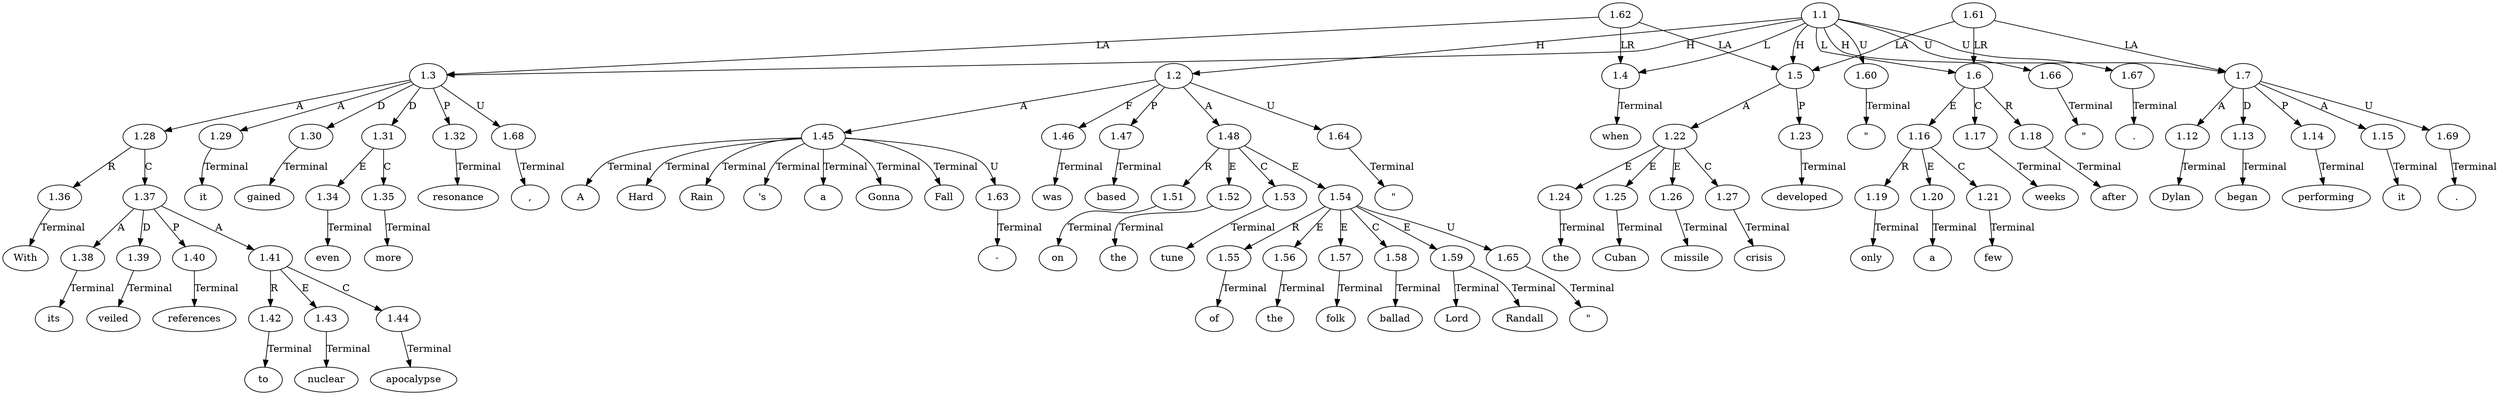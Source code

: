 // Graph
digraph {
	0.1 [label="\"" ordering=out]
	0.10 [label="\"" ordering=out]
	0.11 [label=was ordering=out]
	0.12 [label=based ordering=out]
	0.13 [label=on ordering=out]
	0.14 [label=the ordering=out]
	0.15 [label=tune ordering=out]
	0.16 [label=of ordering=out]
	0.17 [label=the ordering=out]
	0.18 [label=folk ordering=out]
	0.19 [label=ballad ordering=out]
	0.2 [label=A ordering=out]
	0.20 [label="\"" ordering=out]
	0.21 [label=Lord ordering=out]
	0.22 [label=Randall ordering=out]
	0.23 [label="\"" ordering=out]
	0.24 [label="." ordering=out]
	0.25 [label=With ordering=out]
	0.26 [label=its ordering=out]
	0.27 [label=veiled ordering=out]
	0.28 [label=references ordering=out]
	0.29 [label=to ordering=out]
	0.3 [label=Hard ordering=out]
	0.30 [label=nuclear ordering=out]
	0.31 [label=apocalypse ordering=out]
	0.32 [label="," ordering=out]
	0.33 [label=it ordering=out]
	0.34 [label=gained ordering=out]
	0.35 [label=even ordering=out]
	0.36 [label=more ordering=out]
	0.37 [label=resonance ordering=out]
	0.38 [label=when ordering=out]
	0.39 [label=the ordering=out]
	0.4 [label=Rain ordering=out]
	0.40 [label=Cuban ordering=out]
	0.41 [label=missile ordering=out]
	0.42 [label=crisis ordering=out]
	0.43 [label=developed ordering=out]
	0.44 [label=only ordering=out]
	0.45 [label=a ordering=out]
	0.46 [label=few ordering=out]
	0.47 [label=weeks ordering=out]
	0.48 [label=after ordering=out]
	0.49 [label=Dylan ordering=out]
	0.5 [label="'s" ordering=out]
	0.50 [label=began ordering=out]
	0.51 [label=performing ordering=out]
	0.52 [label=it ordering=out]
	0.53 [label="." ordering=out]
	0.6 [label=a ordering=out]
	0.7 [label="-" ordering=out]
	0.8 [label=Gonna ordering=out]
	0.9 [label=Fall ordering=out]
	1.1 [label=1.1 ordering=out]
	1.2 [label=1.2 ordering=out]
	1.3 [label=1.3 ordering=out]
	1.4 [label=1.4 ordering=out]
	1.5 [label=1.5 ordering=out]
	1.6 [label=1.6 ordering=out]
	1.7 [label=1.7 ordering=out]
	1.12 [label=1.12 ordering=out]
	1.13 [label=1.13 ordering=out]
	1.14 [label=1.14 ordering=out]
	1.15 [label=1.15 ordering=out]
	1.16 [label=1.16 ordering=out]
	1.17 [label=1.17 ordering=out]
	1.18 [label=1.18 ordering=out]
	1.19 [label=1.19 ordering=out]
	1.20 [label=1.20 ordering=out]
	1.21 [label=1.21 ordering=out]
	1.22 [label=1.22 ordering=out]
	1.23 [label=1.23 ordering=out]
	1.24 [label=1.24 ordering=out]
	1.25 [label=1.25 ordering=out]
	1.26 [label=1.26 ordering=out]
	1.27 [label=1.27 ordering=out]
	1.28 [label=1.28 ordering=out]
	1.29 [label=1.29 ordering=out]
	1.30 [label=1.30 ordering=out]
	1.31 [label=1.31 ordering=out]
	1.32 [label=1.32 ordering=out]
	1.34 [label=1.34 ordering=out]
	1.35 [label=1.35 ordering=out]
	1.36 [label=1.36 ordering=out]
	1.37 [label=1.37 ordering=out]
	1.38 [label=1.38 ordering=out]
	1.39 [label=1.39 ordering=out]
	1.40 [label=1.40 ordering=out]
	1.41 [label=1.41 ordering=out]
	1.42 [label=1.42 ordering=out]
	1.43 [label=1.43 ordering=out]
	1.44 [label=1.44 ordering=out]
	1.45 [label=1.45 ordering=out]
	1.46 [label=1.46 ordering=out]
	1.47 [label=1.47 ordering=out]
	1.48 [label=1.48 ordering=out]
	1.51 [label=1.51 ordering=out]
	1.52 [label=1.52 ordering=out]
	1.53 [label=1.53 ordering=out]
	1.54 [label=1.54 ordering=out]
	1.55 [label=1.55 ordering=out]
	1.56 [label=1.56 ordering=out]
	1.57 [label=1.57 ordering=out]
	1.58 [label=1.58 ordering=out]
	1.59 [label=1.59 ordering=out]
	1.60 [label=1.60 ordering=out]
	1.61 [label=1.61 ordering=out]
	1.62 [label=1.62 ordering=out]
	1.63 [label=1.63 ordering=out]
	1.64 [label=1.64 ordering=out]
	1.65 [label=1.65 ordering=out]
	1.66 [label=1.66 ordering=out]
	1.67 [label=1.67 ordering=out]
	1.68 [label=1.68 ordering=out]
	1.69 [label=1.69 ordering=out]
	1.1 -> 1.2 [label=H ordering=out]
	1.1 -> 1.3 [label=H ordering=out]
	1.1 -> 1.4 [label=L ordering=out]
	1.1 -> 1.5 [label=H ordering=out]
	1.1 -> 1.6 [label=L ordering=out]
	1.1 -> 1.7 [label=H ordering=out]
	1.1 -> 1.60 [label=U ordering=out]
	1.1 -> 1.66 [label=U ordering=out]
	1.1 -> 1.67 [label=U ordering=out]
	1.2 -> 1.45 [label=A ordering=out]
	1.2 -> 1.46 [label=F ordering=out]
	1.2 -> 1.47 [label=P ordering=out]
	1.2 -> 1.48 [label=A ordering=out]
	1.2 -> 1.64 [label=U ordering=out]
	1.3 -> 1.28 [label=A ordering=out]
	1.3 -> 1.29 [label=A ordering=out]
	1.3 -> 1.30 [label=D ordering=out]
	1.3 -> 1.31 [label=D ordering=out]
	1.3 -> 1.32 [label=P ordering=out]
	1.3 -> 1.68 [label=U ordering=out]
	1.4 -> 0.38 [label=Terminal ordering=out]
	1.5 -> 1.22 [label=A ordering=out]
	1.5 -> 1.23 [label=P ordering=out]
	1.6 -> 1.16 [label=E ordering=out]
	1.6 -> 1.17 [label=C ordering=out]
	1.6 -> 1.18 [label=R ordering=out]
	1.7 -> 1.12 [label=A ordering=out]
	1.7 -> 1.13 [label=D ordering=out]
	1.7 -> 1.14 [label=P ordering=out]
	1.7 -> 1.15 [label=A ordering=out]
	1.7 -> 1.69 [label=U ordering=out]
	1.12 -> 0.49 [label=Terminal ordering=out]
	1.13 -> 0.50 [label=Terminal ordering=out]
	1.14 -> 0.51 [label=Terminal ordering=out]
	1.15 -> 0.52 [label=Terminal ordering=out]
	1.16 -> 1.19 [label=R ordering=out]
	1.16 -> 1.20 [label=E ordering=out]
	1.16 -> 1.21 [label=C ordering=out]
	1.17 -> 0.47 [label=Terminal ordering=out]
	1.18 -> 0.48 [label=Terminal ordering=out]
	1.19 -> 0.44 [label=Terminal ordering=out]
	1.20 -> 0.45 [label=Terminal ordering=out]
	1.21 -> 0.46 [label=Terminal ordering=out]
	1.22 -> 1.24 [label=E ordering=out]
	1.22 -> 1.25 [label=E ordering=out]
	1.22 -> 1.26 [label=E ordering=out]
	1.22 -> 1.27 [label=C ordering=out]
	1.23 -> 0.43 [label=Terminal ordering=out]
	1.24 -> 0.39 [label=Terminal ordering=out]
	1.25 -> 0.40 [label=Terminal ordering=out]
	1.26 -> 0.41 [label=Terminal ordering=out]
	1.27 -> 0.42 [label=Terminal ordering=out]
	1.28 -> 1.36 [label=R ordering=out]
	1.28 -> 1.37 [label=C ordering=out]
	1.29 -> 0.33 [label=Terminal ordering=out]
	1.30 -> 0.34 [label=Terminal ordering=out]
	1.31 -> 1.34 [label=E ordering=out]
	1.31 -> 1.35 [label=C ordering=out]
	1.32 -> 0.37 [label=Terminal ordering=out]
	1.34 -> 0.35 [label=Terminal ordering=out]
	1.35 -> 0.36 [label=Terminal ordering=out]
	1.36 -> 0.25 [label=Terminal ordering=out]
	1.37 -> 1.38 [label=A ordering=out]
	1.37 -> 1.39 [label=D ordering=out]
	1.37 -> 1.40 [label=P ordering=out]
	1.37 -> 1.41 [label=A ordering=out]
	1.38 -> 0.26 [label=Terminal ordering=out]
	1.39 -> 0.27 [label=Terminal ordering=out]
	1.40 -> 0.28 [label=Terminal ordering=out]
	1.41 -> 1.42 [label=R ordering=out]
	1.41 -> 1.43 [label=E ordering=out]
	1.41 -> 1.44 [label=C ordering=out]
	1.42 -> 0.29 [label=Terminal ordering=out]
	1.43 -> 0.30 [label=Terminal ordering=out]
	1.44 -> 0.31 [label=Terminal ordering=out]
	1.45 -> 0.2 [label=Terminal ordering=out]
	1.45 -> 0.3 [label=Terminal ordering=out]
	1.45 -> 0.4 [label=Terminal ordering=out]
	1.45 -> 0.5 [label=Terminal ordering=out]
	1.45 -> 0.6 [label=Terminal ordering=out]
	1.45 -> 0.8 [label=Terminal ordering=out]
	1.45 -> 0.9 [label=Terminal ordering=out]
	1.45 -> 1.63 [label=U ordering=out]
	1.46 -> 0.11 [label=Terminal ordering=out]
	1.47 -> 0.12 [label=Terminal ordering=out]
	1.48 -> 1.51 [label=R ordering=out]
	1.48 -> 1.52 [label=E ordering=out]
	1.48 -> 1.53 [label=C ordering=out]
	1.48 -> 1.54 [label=E ordering=out]
	1.51 -> 0.13 [label=Terminal ordering=out]
	1.52 -> 0.14 [label=Terminal ordering=out]
	1.53 -> 0.15 [label=Terminal ordering=out]
	1.54 -> 1.55 [label=R ordering=out]
	1.54 -> 1.56 [label=E ordering=out]
	1.54 -> 1.57 [label=E ordering=out]
	1.54 -> 1.58 [label=C ordering=out]
	1.54 -> 1.59 [label=E ordering=out]
	1.54 -> 1.65 [label=U ordering=out]
	1.55 -> 0.16 [label=Terminal ordering=out]
	1.56 -> 0.17 [label=Terminal ordering=out]
	1.57 -> 0.18 [label=Terminal ordering=out]
	1.58 -> 0.19 [label=Terminal ordering=out]
	1.59 -> 0.21 [label=Terminal ordering=out]
	1.59 -> 0.22 [label=Terminal ordering=out]
	1.60 -> 0.1 [label=Terminal ordering=out]
	1.61 -> 1.5 [label=LA ordering=out]
	1.61 -> 1.6 [label=LR ordering=out]
	1.61 -> 1.7 [label=LA ordering=out]
	1.62 -> 1.3 [label=LA ordering=out]
	1.62 -> 1.4 [label=LR ordering=out]
	1.62 -> 1.5 [label=LA ordering=out]
	1.63 -> 0.7 [label=Terminal ordering=out]
	1.64 -> 0.10 [label=Terminal ordering=out]
	1.65 -> 0.20 [label=Terminal ordering=out]
	1.66 -> 0.23 [label=Terminal ordering=out]
	1.67 -> 0.24 [label=Terminal ordering=out]
	1.68 -> 0.32 [label=Terminal ordering=out]
	1.69 -> 0.53 [label=Terminal ordering=out]
}
